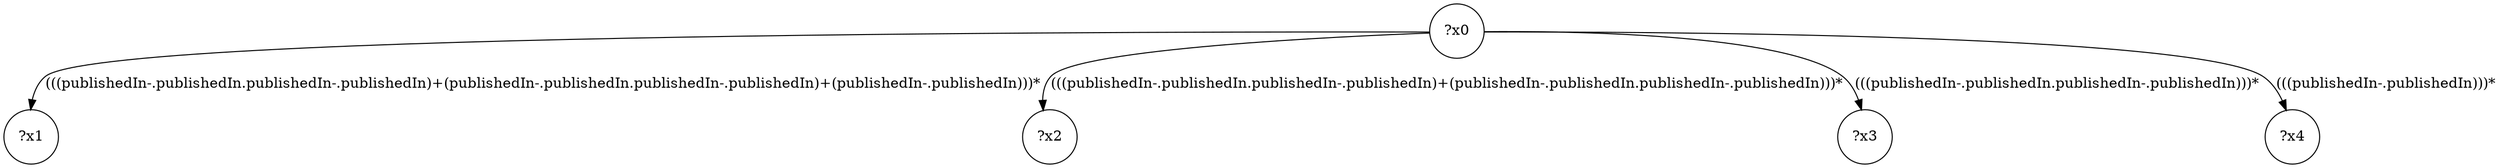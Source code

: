 digraph g {
	x0 [shape=circle, label="?x0"];
	x1 [shape=circle, label="?x1"];
	x0 -> x1 [label="(((publishedIn-.publishedIn.publishedIn-.publishedIn)+(publishedIn-.publishedIn.publishedIn-.publishedIn)+(publishedIn-.publishedIn)))*"];
	x2 [shape=circle, label="?x2"];
	x0 -> x2 [label="(((publishedIn-.publishedIn.publishedIn-.publishedIn)+(publishedIn-.publishedIn.publishedIn-.publishedIn)))*"];
	x3 [shape=circle, label="?x3"];
	x0 -> x3 [label="(((publishedIn-.publishedIn.publishedIn-.publishedIn)))*"];
	x4 [shape=circle, label="?x4"];
	x0 -> x4 [label="(((publishedIn-.publishedIn)))*"];
}
